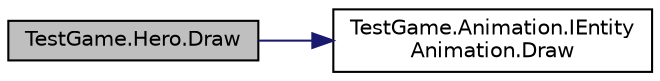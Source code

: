 digraph "TestGame.Hero.Draw"
{
 // LATEX_PDF_SIZE
  edge [fontname="Helvetica",fontsize="10",labelfontname="Helvetica",labelfontsize="10"];
  node [fontname="Helvetica",fontsize="10",shape=record];
  rankdir="LR";
  Node1 [label="TestGame.Hero.Draw",height=0.2,width=0.4,color="black", fillcolor="grey75", style="filled", fontcolor="black",tooltip=" "];
  Node1 -> Node2 [color="midnightblue",fontsize="10",style="solid",fontname="Helvetica"];
  Node2 [label="TestGame.Animation.IEntity\lAnimation.Draw",height=0.2,width=0.4,color="black", fillcolor="white", style="filled",URL="$d0/da2/interface_test_game_1_1_animation_1_1_i_entity_animation.html#a90b038a12dce9617324d38423e1fd9af",tooltip=" "];
}
